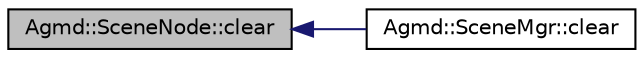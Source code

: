 digraph "Agmd::SceneNode::clear"
{
  edge [fontname="Helvetica",fontsize="10",labelfontname="Helvetica",labelfontsize="10"];
  node [fontname="Helvetica",fontsize="10",shape=record];
  rankdir="LR";
  Node1 [label="Agmd::SceneNode::clear",height=0.2,width=0.4,color="black", fillcolor="grey75", style="filled" fontcolor="black"];
  Node1 -> Node2 [dir="back",color="midnightblue",fontsize="10",style="solid",fontname="Helvetica"];
  Node2 [label="Agmd::SceneMgr::clear",height=0.2,width=0.4,color="black", fillcolor="white", style="filled",URL="$class_agmd_1_1_scene_mgr.html#a09d311f47a6117105bff08450013e0f0"];
}
